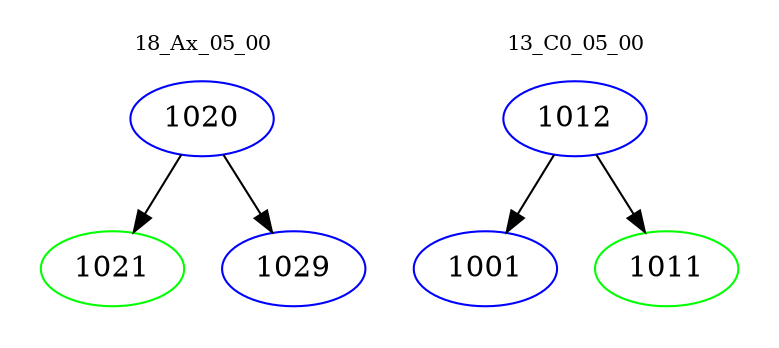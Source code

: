 digraph{
subgraph cluster_0 {
color = white
label = "18_Ax_05_00";
fontsize=10;
T0_1020 [label="1020", color="blue"]
T0_1020 -> T0_1021 [color="black"]
T0_1021 [label="1021", color="green"]
T0_1020 -> T0_1029 [color="black"]
T0_1029 [label="1029", color="blue"]
}
subgraph cluster_1 {
color = white
label = "13_C0_05_00";
fontsize=10;
T1_1012 [label="1012", color="blue"]
T1_1012 -> T1_1001 [color="black"]
T1_1001 [label="1001", color="blue"]
T1_1012 -> T1_1011 [color="black"]
T1_1011 [label="1011", color="green"]
}
}
